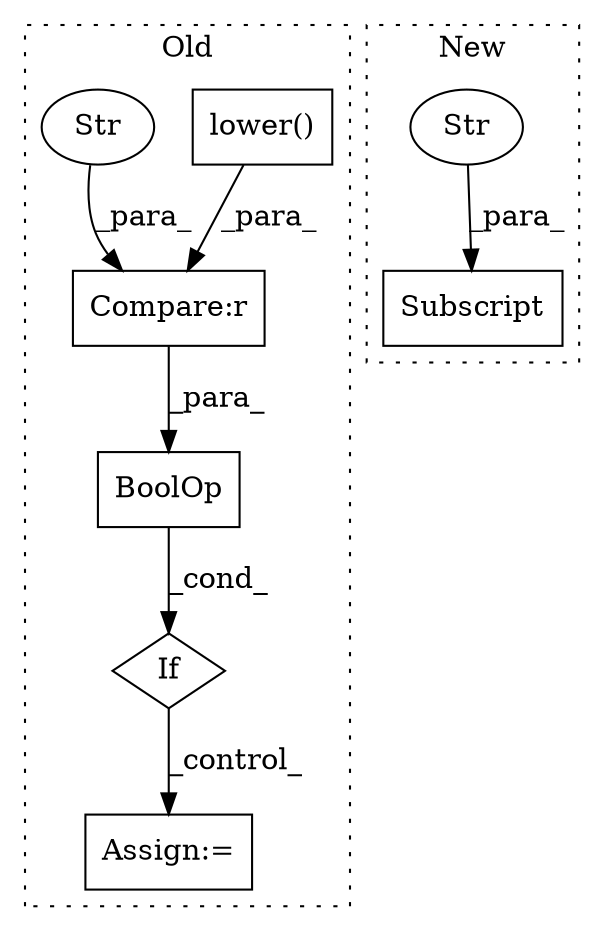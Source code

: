 digraph G {
subgraph cluster0 {
1 [label="lower()" a="75" s="3744" l="18" shape="box"];
4 [label="Compare:r" a="40" s="3732" l="30" shape="box"];
5 [label="Str" a="66" s="3732" l="8" shape="ellipse"];
6 [label="BoolOp" a="72" s="3700" l="79" shape="box"];
7 [label="If" a="96" s="3697" l="3" shape="diamond"];
8 [label="Assign:=" a="68" s="3969" l="3" shape="box"];
label = "Old";
style="dotted";
}
subgraph cluster1 {
2 [label="Subscript" a="63" s="3397,0" l="31,0" shape="box"];
3 [label="Str" a="66" s="3412" l="15" shape="ellipse"];
label = "New";
style="dotted";
}
1 -> 4 [label="_para_"];
3 -> 2 [label="_para_"];
4 -> 6 [label="_para_"];
5 -> 4 [label="_para_"];
6 -> 7 [label="_cond_"];
7 -> 8 [label="_control_"];
}